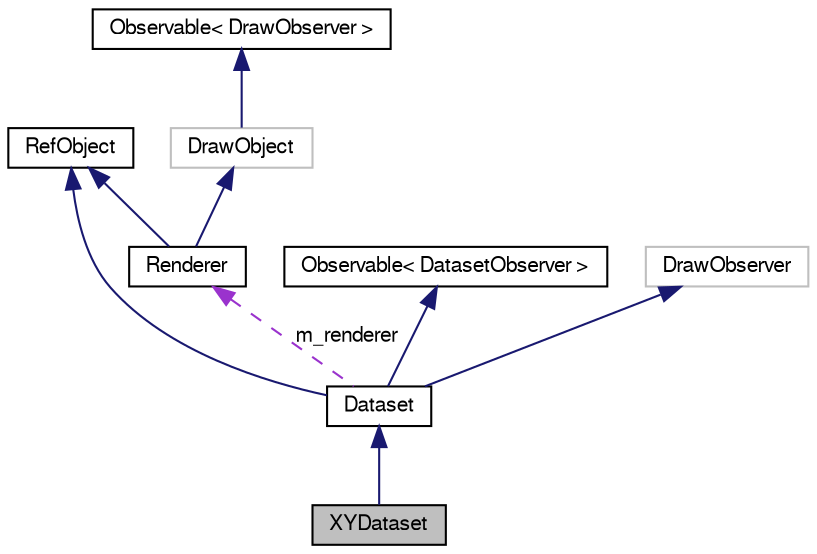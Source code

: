 digraph G
{
  bgcolor="transparent";
  edge [fontname="FreeSans",fontsize="10",labelfontname="FreeSans",labelfontsize="10"];
  node [fontname="FreeSans",fontsize="10",shape=record];
  Node1 [label="XYDataset",height=0.2,width=0.4,color="black", fillcolor="grey75", style="filled" fontcolor="black"];
  Node2 -> Node1 [dir=back,color="midnightblue",fontsize="10",style="solid",fontname="FreeSans"];
  Node2 [label="Dataset",height=0.2,width=0.4,color="black",URL="$classDataset.html"];
  Node3 -> Node2 [dir=back,color="midnightblue",fontsize="10",style="solid",fontname="FreeSans"];
  Node3 [label="RefObject",height=0.2,width=0.4,color="black",URL="$classRefObject.html"];
  Node4 -> Node2 [dir=back,color="midnightblue",fontsize="10",style="solid",fontname="FreeSans"];
  Node4 [label="Observable\< DatasetObserver \>",height=0.2,width=0.4,color="black",URL="$classObservable.html"];
  Node5 -> Node2 [dir=back,color="midnightblue",fontsize="10",style="solid",fontname="FreeSans"];
  Node5 [label="DrawObserver",height=0.2,width=0.4,color="grey75"];
  Node6 -> Node2 [dir=back,color="darkorchid3",fontsize="10",style="dashed",label="m_renderer",fontname="FreeSans"];
  Node6 [label="Renderer",height=0.2,width=0.4,color="black",URL="$classRenderer.html"];
  Node7 -> Node6 [dir=back,color="midnightblue",fontsize="10",style="solid",fontname="FreeSans"];
  Node7 [label="DrawObject",height=0.2,width=0.4,color="grey75"];
  Node8 -> Node7 [dir=back,color="midnightblue",fontsize="10",style="solid",fontname="FreeSans"];
  Node8 [label="Observable\< DrawObserver \>",height=0.2,width=0.4,color="black",URL="$classObservable.html"];
  Node3 -> Node6 [dir=back,color="midnightblue",fontsize="10",style="solid",fontname="FreeSans"];
}
